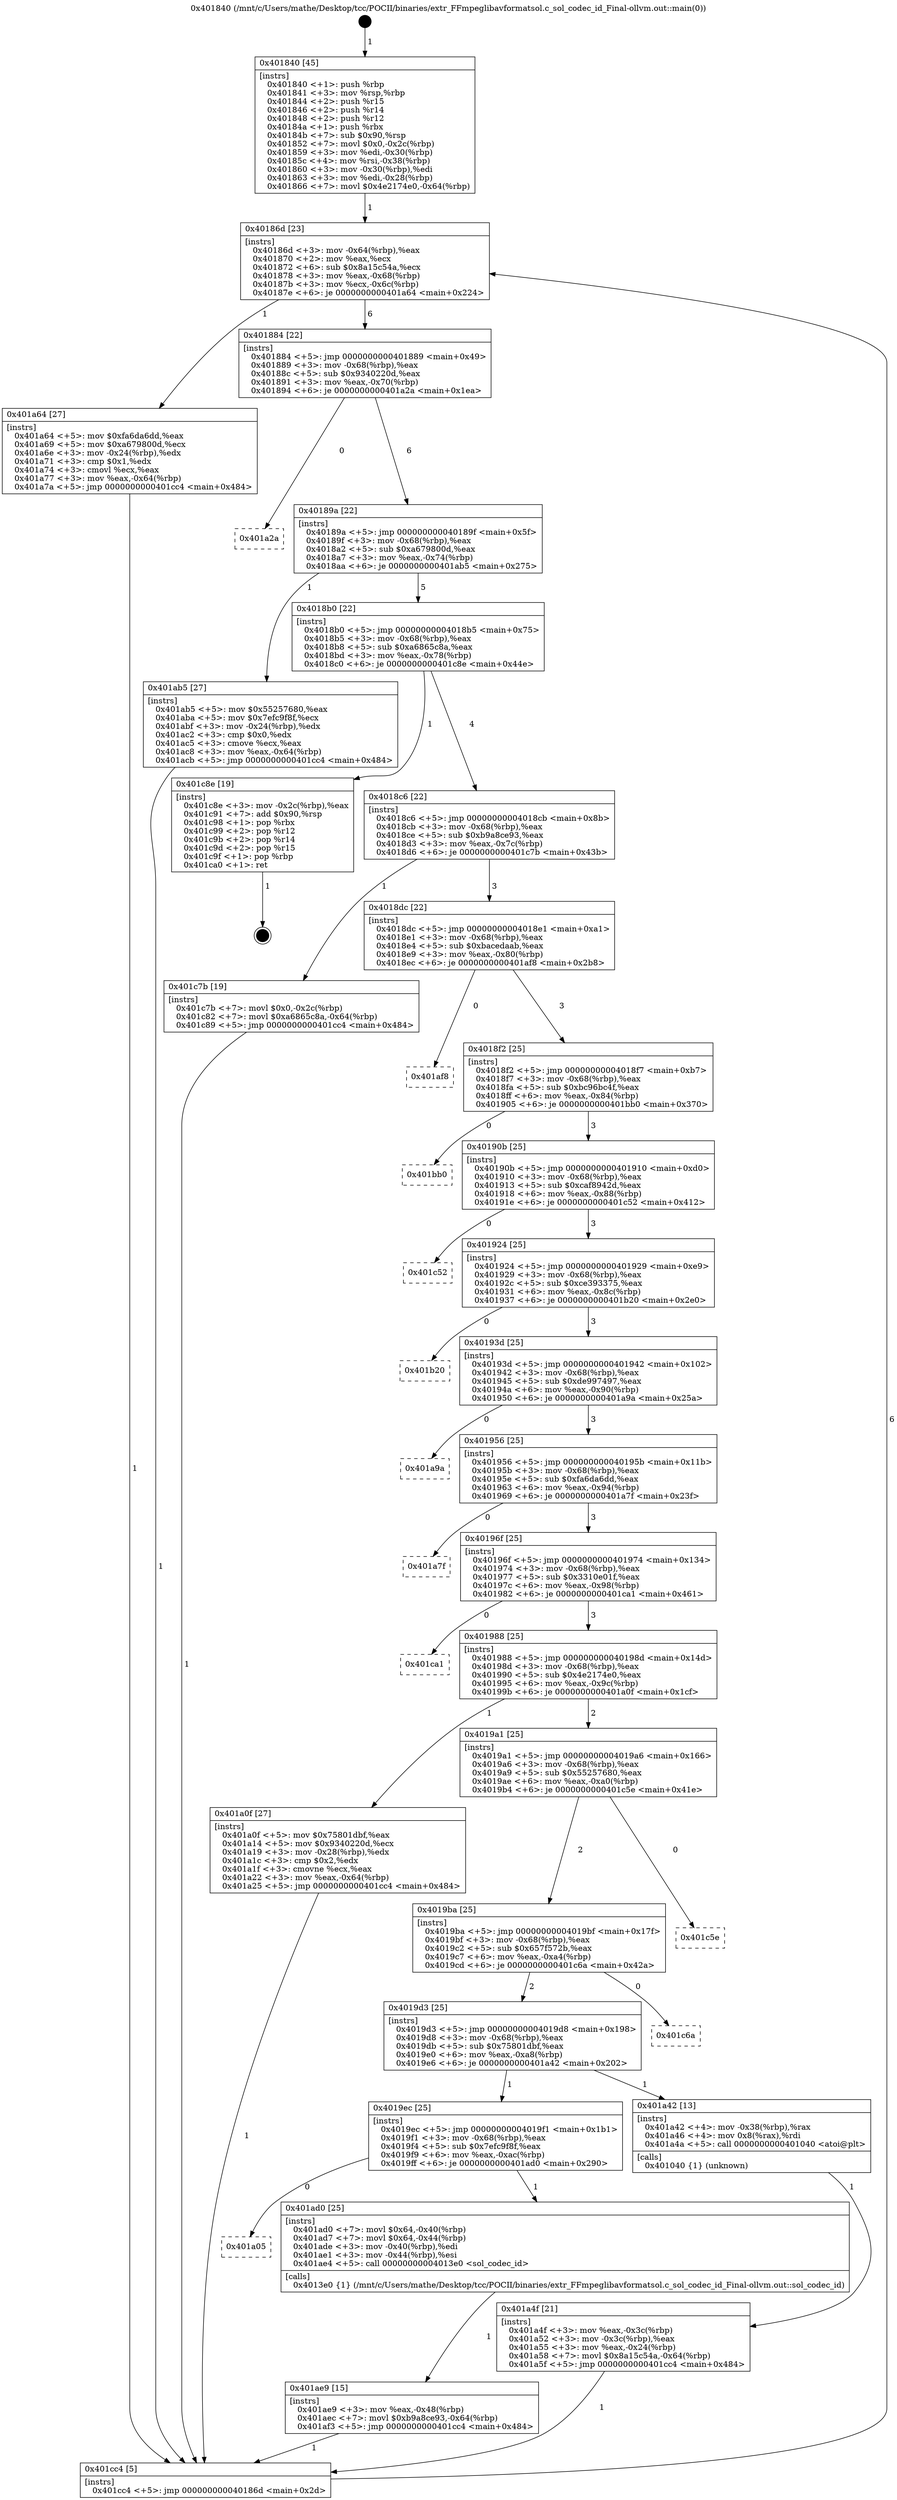 digraph "0x401840" {
  label = "0x401840 (/mnt/c/Users/mathe/Desktop/tcc/POCII/binaries/extr_FFmpeglibavformatsol.c_sol_codec_id_Final-ollvm.out::main(0))"
  labelloc = "t"
  node[shape=record]

  Entry [label="",width=0.3,height=0.3,shape=circle,fillcolor=black,style=filled]
  "0x40186d" [label="{
     0x40186d [23]\l
     | [instrs]\l
     &nbsp;&nbsp;0x40186d \<+3\>: mov -0x64(%rbp),%eax\l
     &nbsp;&nbsp;0x401870 \<+2\>: mov %eax,%ecx\l
     &nbsp;&nbsp;0x401872 \<+6\>: sub $0x8a15c54a,%ecx\l
     &nbsp;&nbsp;0x401878 \<+3\>: mov %eax,-0x68(%rbp)\l
     &nbsp;&nbsp;0x40187b \<+3\>: mov %ecx,-0x6c(%rbp)\l
     &nbsp;&nbsp;0x40187e \<+6\>: je 0000000000401a64 \<main+0x224\>\l
  }"]
  "0x401a64" [label="{
     0x401a64 [27]\l
     | [instrs]\l
     &nbsp;&nbsp;0x401a64 \<+5\>: mov $0xfa6da6dd,%eax\l
     &nbsp;&nbsp;0x401a69 \<+5\>: mov $0xa679800d,%ecx\l
     &nbsp;&nbsp;0x401a6e \<+3\>: mov -0x24(%rbp),%edx\l
     &nbsp;&nbsp;0x401a71 \<+3\>: cmp $0x1,%edx\l
     &nbsp;&nbsp;0x401a74 \<+3\>: cmovl %ecx,%eax\l
     &nbsp;&nbsp;0x401a77 \<+3\>: mov %eax,-0x64(%rbp)\l
     &nbsp;&nbsp;0x401a7a \<+5\>: jmp 0000000000401cc4 \<main+0x484\>\l
  }"]
  "0x401884" [label="{
     0x401884 [22]\l
     | [instrs]\l
     &nbsp;&nbsp;0x401884 \<+5\>: jmp 0000000000401889 \<main+0x49\>\l
     &nbsp;&nbsp;0x401889 \<+3\>: mov -0x68(%rbp),%eax\l
     &nbsp;&nbsp;0x40188c \<+5\>: sub $0x9340220d,%eax\l
     &nbsp;&nbsp;0x401891 \<+3\>: mov %eax,-0x70(%rbp)\l
     &nbsp;&nbsp;0x401894 \<+6\>: je 0000000000401a2a \<main+0x1ea\>\l
  }"]
  Exit [label="",width=0.3,height=0.3,shape=circle,fillcolor=black,style=filled,peripheries=2]
  "0x401a2a" [label="{
     0x401a2a\l
  }", style=dashed]
  "0x40189a" [label="{
     0x40189a [22]\l
     | [instrs]\l
     &nbsp;&nbsp;0x40189a \<+5\>: jmp 000000000040189f \<main+0x5f\>\l
     &nbsp;&nbsp;0x40189f \<+3\>: mov -0x68(%rbp),%eax\l
     &nbsp;&nbsp;0x4018a2 \<+5\>: sub $0xa679800d,%eax\l
     &nbsp;&nbsp;0x4018a7 \<+3\>: mov %eax,-0x74(%rbp)\l
     &nbsp;&nbsp;0x4018aa \<+6\>: je 0000000000401ab5 \<main+0x275\>\l
  }"]
  "0x401ae9" [label="{
     0x401ae9 [15]\l
     | [instrs]\l
     &nbsp;&nbsp;0x401ae9 \<+3\>: mov %eax,-0x48(%rbp)\l
     &nbsp;&nbsp;0x401aec \<+7\>: movl $0xb9a8ce93,-0x64(%rbp)\l
     &nbsp;&nbsp;0x401af3 \<+5\>: jmp 0000000000401cc4 \<main+0x484\>\l
  }"]
  "0x401ab5" [label="{
     0x401ab5 [27]\l
     | [instrs]\l
     &nbsp;&nbsp;0x401ab5 \<+5\>: mov $0x55257680,%eax\l
     &nbsp;&nbsp;0x401aba \<+5\>: mov $0x7efc9f8f,%ecx\l
     &nbsp;&nbsp;0x401abf \<+3\>: mov -0x24(%rbp),%edx\l
     &nbsp;&nbsp;0x401ac2 \<+3\>: cmp $0x0,%edx\l
     &nbsp;&nbsp;0x401ac5 \<+3\>: cmove %ecx,%eax\l
     &nbsp;&nbsp;0x401ac8 \<+3\>: mov %eax,-0x64(%rbp)\l
     &nbsp;&nbsp;0x401acb \<+5\>: jmp 0000000000401cc4 \<main+0x484\>\l
  }"]
  "0x4018b0" [label="{
     0x4018b0 [22]\l
     | [instrs]\l
     &nbsp;&nbsp;0x4018b0 \<+5\>: jmp 00000000004018b5 \<main+0x75\>\l
     &nbsp;&nbsp;0x4018b5 \<+3\>: mov -0x68(%rbp),%eax\l
     &nbsp;&nbsp;0x4018b8 \<+5\>: sub $0xa6865c8a,%eax\l
     &nbsp;&nbsp;0x4018bd \<+3\>: mov %eax,-0x78(%rbp)\l
     &nbsp;&nbsp;0x4018c0 \<+6\>: je 0000000000401c8e \<main+0x44e\>\l
  }"]
  "0x401a05" [label="{
     0x401a05\l
  }", style=dashed]
  "0x401c8e" [label="{
     0x401c8e [19]\l
     | [instrs]\l
     &nbsp;&nbsp;0x401c8e \<+3\>: mov -0x2c(%rbp),%eax\l
     &nbsp;&nbsp;0x401c91 \<+7\>: add $0x90,%rsp\l
     &nbsp;&nbsp;0x401c98 \<+1\>: pop %rbx\l
     &nbsp;&nbsp;0x401c99 \<+2\>: pop %r12\l
     &nbsp;&nbsp;0x401c9b \<+2\>: pop %r14\l
     &nbsp;&nbsp;0x401c9d \<+2\>: pop %r15\l
     &nbsp;&nbsp;0x401c9f \<+1\>: pop %rbp\l
     &nbsp;&nbsp;0x401ca0 \<+1\>: ret\l
  }"]
  "0x4018c6" [label="{
     0x4018c6 [22]\l
     | [instrs]\l
     &nbsp;&nbsp;0x4018c6 \<+5\>: jmp 00000000004018cb \<main+0x8b\>\l
     &nbsp;&nbsp;0x4018cb \<+3\>: mov -0x68(%rbp),%eax\l
     &nbsp;&nbsp;0x4018ce \<+5\>: sub $0xb9a8ce93,%eax\l
     &nbsp;&nbsp;0x4018d3 \<+3\>: mov %eax,-0x7c(%rbp)\l
     &nbsp;&nbsp;0x4018d6 \<+6\>: je 0000000000401c7b \<main+0x43b\>\l
  }"]
  "0x401ad0" [label="{
     0x401ad0 [25]\l
     | [instrs]\l
     &nbsp;&nbsp;0x401ad0 \<+7\>: movl $0x64,-0x40(%rbp)\l
     &nbsp;&nbsp;0x401ad7 \<+7\>: movl $0x64,-0x44(%rbp)\l
     &nbsp;&nbsp;0x401ade \<+3\>: mov -0x40(%rbp),%edi\l
     &nbsp;&nbsp;0x401ae1 \<+3\>: mov -0x44(%rbp),%esi\l
     &nbsp;&nbsp;0x401ae4 \<+5\>: call 00000000004013e0 \<sol_codec_id\>\l
     | [calls]\l
     &nbsp;&nbsp;0x4013e0 \{1\} (/mnt/c/Users/mathe/Desktop/tcc/POCII/binaries/extr_FFmpeglibavformatsol.c_sol_codec_id_Final-ollvm.out::sol_codec_id)\l
  }"]
  "0x401c7b" [label="{
     0x401c7b [19]\l
     | [instrs]\l
     &nbsp;&nbsp;0x401c7b \<+7\>: movl $0x0,-0x2c(%rbp)\l
     &nbsp;&nbsp;0x401c82 \<+7\>: movl $0xa6865c8a,-0x64(%rbp)\l
     &nbsp;&nbsp;0x401c89 \<+5\>: jmp 0000000000401cc4 \<main+0x484\>\l
  }"]
  "0x4018dc" [label="{
     0x4018dc [22]\l
     | [instrs]\l
     &nbsp;&nbsp;0x4018dc \<+5\>: jmp 00000000004018e1 \<main+0xa1\>\l
     &nbsp;&nbsp;0x4018e1 \<+3\>: mov -0x68(%rbp),%eax\l
     &nbsp;&nbsp;0x4018e4 \<+5\>: sub $0xbacedaab,%eax\l
     &nbsp;&nbsp;0x4018e9 \<+3\>: mov %eax,-0x80(%rbp)\l
     &nbsp;&nbsp;0x4018ec \<+6\>: je 0000000000401af8 \<main+0x2b8\>\l
  }"]
  "0x401a4f" [label="{
     0x401a4f [21]\l
     | [instrs]\l
     &nbsp;&nbsp;0x401a4f \<+3\>: mov %eax,-0x3c(%rbp)\l
     &nbsp;&nbsp;0x401a52 \<+3\>: mov -0x3c(%rbp),%eax\l
     &nbsp;&nbsp;0x401a55 \<+3\>: mov %eax,-0x24(%rbp)\l
     &nbsp;&nbsp;0x401a58 \<+7\>: movl $0x8a15c54a,-0x64(%rbp)\l
     &nbsp;&nbsp;0x401a5f \<+5\>: jmp 0000000000401cc4 \<main+0x484\>\l
  }"]
  "0x401af8" [label="{
     0x401af8\l
  }", style=dashed]
  "0x4018f2" [label="{
     0x4018f2 [25]\l
     | [instrs]\l
     &nbsp;&nbsp;0x4018f2 \<+5\>: jmp 00000000004018f7 \<main+0xb7\>\l
     &nbsp;&nbsp;0x4018f7 \<+3\>: mov -0x68(%rbp),%eax\l
     &nbsp;&nbsp;0x4018fa \<+5\>: sub $0xbc96bc4f,%eax\l
     &nbsp;&nbsp;0x4018ff \<+6\>: mov %eax,-0x84(%rbp)\l
     &nbsp;&nbsp;0x401905 \<+6\>: je 0000000000401bb0 \<main+0x370\>\l
  }"]
  "0x4019ec" [label="{
     0x4019ec [25]\l
     | [instrs]\l
     &nbsp;&nbsp;0x4019ec \<+5\>: jmp 00000000004019f1 \<main+0x1b1\>\l
     &nbsp;&nbsp;0x4019f1 \<+3\>: mov -0x68(%rbp),%eax\l
     &nbsp;&nbsp;0x4019f4 \<+5\>: sub $0x7efc9f8f,%eax\l
     &nbsp;&nbsp;0x4019f9 \<+6\>: mov %eax,-0xac(%rbp)\l
     &nbsp;&nbsp;0x4019ff \<+6\>: je 0000000000401ad0 \<main+0x290\>\l
  }"]
  "0x401bb0" [label="{
     0x401bb0\l
  }", style=dashed]
  "0x40190b" [label="{
     0x40190b [25]\l
     | [instrs]\l
     &nbsp;&nbsp;0x40190b \<+5\>: jmp 0000000000401910 \<main+0xd0\>\l
     &nbsp;&nbsp;0x401910 \<+3\>: mov -0x68(%rbp),%eax\l
     &nbsp;&nbsp;0x401913 \<+5\>: sub $0xcaf8942d,%eax\l
     &nbsp;&nbsp;0x401918 \<+6\>: mov %eax,-0x88(%rbp)\l
     &nbsp;&nbsp;0x40191e \<+6\>: je 0000000000401c52 \<main+0x412\>\l
  }"]
  "0x401a42" [label="{
     0x401a42 [13]\l
     | [instrs]\l
     &nbsp;&nbsp;0x401a42 \<+4\>: mov -0x38(%rbp),%rax\l
     &nbsp;&nbsp;0x401a46 \<+4\>: mov 0x8(%rax),%rdi\l
     &nbsp;&nbsp;0x401a4a \<+5\>: call 0000000000401040 \<atoi@plt\>\l
     | [calls]\l
     &nbsp;&nbsp;0x401040 \{1\} (unknown)\l
  }"]
  "0x401c52" [label="{
     0x401c52\l
  }", style=dashed]
  "0x401924" [label="{
     0x401924 [25]\l
     | [instrs]\l
     &nbsp;&nbsp;0x401924 \<+5\>: jmp 0000000000401929 \<main+0xe9\>\l
     &nbsp;&nbsp;0x401929 \<+3\>: mov -0x68(%rbp),%eax\l
     &nbsp;&nbsp;0x40192c \<+5\>: sub $0xce393375,%eax\l
     &nbsp;&nbsp;0x401931 \<+6\>: mov %eax,-0x8c(%rbp)\l
     &nbsp;&nbsp;0x401937 \<+6\>: je 0000000000401b20 \<main+0x2e0\>\l
  }"]
  "0x4019d3" [label="{
     0x4019d3 [25]\l
     | [instrs]\l
     &nbsp;&nbsp;0x4019d3 \<+5\>: jmp 00000000004019d8 \<main+0x198\>\l
     &nbsp;&nbsp;0x4019d8 \<+3\>: mov -0x68(%rbp),%eax\l
     &nbsp;&nbsp;0x4019db \<+5\>: sub $0x75801dbf,%eax\l
     &nbsp;&nbsp;0x4019e0 \<+6\>: mov %eax,-0xa8(%rbp)\l
     &nbsp;&nbsp;0x4019e6 \<+6\>: je 0000000000401a42 \<main+0x202\>\l
  }"]
  "0x401b20" [label="{
     0x401b20\l
  }", style=dashed]
  "0x40193d" [label="{
     0x40193d [25]\l
     | [instrs]\l
     &nbsp;&nbsp;0x40193d \<+5\>: jmp 0000000000401942 \<main+0x102\>\l
     &nbsp;&nbsp;0x401942 \<+3\>: mov -0x68(%rbp),%eax\l
     &nbsp;&nbsp;0x401945 \<+5\>: sub $0xde997497,%eax\l
     &nbsp;&nbsp;0x40194a \<+6\>: mov %eax,-0x90(%rbp)\l
     &nbsp;&nbsp;0x401950 \<+6\>: je 0000000000401a9a \<main+0x25a\>\l
  }"]
  "0x401c6a" [label="{
     0x401c6a\l
  }", style=dashed]
  "0x401a9a" [label="{
     0x401a9a\l
  }", style=dashed]
  "0x401956" [label="{
     0x401956 [25]\l
     | [instrs]\l
     &nbsp;&nbsp;0x401956 \<+5\>: jmp 000000000040195b \<main+0x11b\>\l
     &nbsp;&nbsp;0x40195b \<+3\>: mov -0x68(%rbp),%eax\l
     &nbsp;&nbsp;0x40195e \<+5\>: sub $0xfa6da6dd,%eax\l
     &nbsp;&nbsp;0x401963 \<+6\>: mov %eax,-0x94(%rbp)\l
     &nbsp;&nbsp;0x401969 \<+6\>: je 0000000000401a7f \<main+0x23f\>\l
  }"]
  "0x4019ba" [label="{
     0x4019ba [25]\l
     | [instrs]\l
     &nbsp;&nbsp;0x4019ba \<+5\>: jmp 00000000004019bf \<main+0x17f\>\l
     &nbsp;&nbsp;0x4019bf \<+3\>: mov -0x68(%rbp),%eax\l
     &nbsp;&nbsp;0x4019c2 \<+5\>: sub $0x657f572b,%eax\l
     &nbsp;&nbsp;0x4019c7 \<+6\>: mov %eax,-0xa4(%rbp)\l
     &nbsp;&nbsp;0x4019cd \<+6\>: je 0000000000401c6a \<main+0x42a\>\l
  }"]
  "0x401a7f" [label="{
     0x401a7f\l
  }", style=dashed]
  "0x40196f" [label="{
     0x40196f [25]\l
     | [instrs]\l
     &nbsp;&nbsp;0x40196f \<+5\>: jmp 0000000000401974 \<main+0x134\>\l
     &nbsp;&nbsp;0x401974 \<+3\>: mov -0x68(%rbp),%eax\l
     &nbsp;&nbsp;0x401977 \<+5\>: sub $0x3310e01f,%eax\l
     &nbsp;&nbsp;0x40197c \<+6\>: mov %eax,-0x98(%rbp)\l
     &nbsp;&nbsp;0x401982 \<+6\>: je 0000000000401ca1 \<main+0x461\>\l
  }"]
  "0x401c5e" [label="{
     0x401c5e\l
  }", style=dashed]
  "0x401ca1" [label="{
     0x401ca1\l
  }", style=dashed]
  "0x401988" [label="{
     0x401988 [25]\l
     | [instrs]\l
     &nbsp;&nbsp;0x401988 \<+5\>: jmp 000000000040198d \<main+0x14d\>\l
     &nbsp;&nbsp;0x40198d \<+3\>: mov -0x68(%rbp),%eax\l
     &nbsp;&nbsp;0x401990 \<+5\>: sub $0x4e2174e0,%eax\l
     &nbsp;&nbsp;0x401995 \<+6\>: mov %eax,-0x9c(%rbp)\l
     &nbsp;&nbsp;0x40199b \<+6\>: je 0000000000401a0f \<main+0x1cf\>\l
  }"]
  "0x401840" [label="{
     0x401840 [45]\l
     | [instrs]\l
     &nbsp;&nbsp;0x401840 \<+1\>: push %rbp\l
     &nbsp;&nbsp;0x401841 \<+3\>: mov %rsp,%rbp\l
     &nbsp;&nbsp;0x401844 \<+2\>: push %r15\l
     &nbsp;&nbsp;0x401846 \<+2\>: push %r14\l
     &nbsp;&nbsp;0x401848 \<+2\>: push %r12\l
     &nbsp;&nbsp;0x40184a \<+1\>: push %rbx\l
     &nbsp;&nbsp;0x40184b \<+7\>: sub $0x90,%rsp\l
     &nbsp;&nbsp;0x401852 \<+7\>: movl $0x0,-0x2c(%rbp)\l
     &nbsp;&nbsp;0x401859 \<+3\>: mov %edi,-0x30(%rbp)\l
     &nbsp;&nbsp;0x40185c \<+4\>: mov %rsi,-0x38(%rbp)\l
     &nbsp;&nbsp;0x401860 \<+3\>: mov -0x30(%rbp),%edi\l
     &nbsp;&nbsp;0x401863 \<+3\>: mov %edi,-0x28(%rbp)\l
     &nbsp;&nbsp;0x401866 \<+7\>: movl $0x4e2174e0,-0x64(%rbp)\l
  }"]
  "0x401a0f" [label="{
     0x401a0f [27]\l
     | [instrs]\l
     &nbsp;&nbsp;0x401a0f \<+5\>: mov $0x75801dbf,%eax\l
     &nbsp;&nbsp;0x401a14 \<+5\>: mov $0x9340220d,%ecx\l
     &nbsp;&nbsp;0x401a19 \<+3\>: mov -0x28(%rbp),%edx\l
     &nbsp;&nbsp;0x401a1c \<+3\>: cmp $0x2,%edx\l
     &nbsp;&nbsp;0x401a1f \<+3\>: cmovne %ecx,%eax\l
     &nbsp;&nbsp;0x401a22 \<+3\>: mov %eax,-0x64(%rbp)\l
     &nbsp;&nbsp;0x401a25 \<+5\>: jmp 0000000000401cc4 \<main+0x484\>\l
  }"]
  "0x4019a1" [label="{
     0x4019a1 [25]\l
     | [instrs]\l
     &nbsp;&nbsp;0x4019a1 \<+5\>: jmp 00000000004019a6 \<main+0x166\>\l
     &nbsp;&nbsp;0x4019a6 \<+3\>: mov -0x68(%rbp),%eax\l
     &nbsp;&nbsp;0x4019a9 \<+5\>: sub $0x55257680,%eax\l
     &nbsp;&nbsp;0x4019ae \<+6\>: mov %eax,-0xa0(%rbp)\l
     &nbsp;&nbsp;0x4019b4 \<+6\>: je 0000000000401c5e \<main+0x41e\>\l
  }"]
  "0x401cc4" [label="{
     0x401cc4 [5]\l
     | [instrs]\l
     &nbsp;&nbsp;0x401cc4 \<+5\>: jmp 000000000040186d \<main+0x2d\>\l
  }"]
  Entry -> "0x401840" [label=" 1"]
  "0x40186d" -> "0x401a64" [label=" 1"]
  "0x40186d" -> "0x401884" [label=" 6"]
  "0x401c8e" -> Exit [label=" 1"]
  "0x401884" -> "0x401a2a" [label=" 0"]
  "0x401884" -> "0x40189a" [label=" 6"]
  "0x401c7b" -> "0x401cc4" [label=" 1"]
  "0x40189a" -> "0x401ab5" [label=" 1"]
  "0x40189a" -> "0x4018b0" [label=" 5"]
  "0x401ae9" -> "0x401cc4" [label=" 1"]
  "0x4018b0" -> "0x401c8e" [label=" 1"]
  "0x4018b0" -> "0x4018c6" [label=" 4"]
  "0x401ad0" -> "0x401ae9" [label=" 1"]
  "0x4018c6" -> "0x401c7b" [label=" 1"]
  "0x4018c6" -> "0x4018dc" [label=" 3"]
  "0x4019ec" -> "0x401a05" [label=" 0"]
  "0x4018dc" -> "0x401af8" [label=" 0"]
  "0x4018dc" -> "0x4018f2" [label=" 3"]
  "0x4019ec" -> "0x401ad0" [label=" 1"]
  "0x4018f2" -> "0x401bb0" [label=" 0"]
  "0x4018f2" -> "0x40190b" [label=" 3"]
  "0x401ab5" -> "0x401cc4" [label=" 1"]
  "0x40190b" -> "0x401c52" [label=" 0"]
  "0x40190b" -> "0x401924" [label=" 3"]
  "0x401a64" -> "0x401cc4" [label=" 1"]
  "0x401924" -> "0x401b20" [label=" 0"]
  "0x401924" -> "0x40193d" [label=" 3"]
  "0x401a42" -> "0x401a4f" [label=" 1"]
  "0x40193d" -> "0x401a9a" [label=" 0"]
  "0x40193d" -> "0x401956" [label=" 3"]
  "0x4019d3" -> "0x4019ec" [label=" 1"]
  "0x401956" -> "0x401a7f" [label=" 0"]
  "0x401956" -> "0x40196f" [label=" 3"]
  "0x401a4f" -> "0x401cc4" [label=" 1"]
  "0x40196f" -> "0x401ca1" [label=" 0"]
  "0x40196f" -> "0x401988" [label=" 3"]
  "0x4019ba" -> "0x4019d3" [label=" 2"]
  "0x401988" -> "0x401a0f" [label=" 1"]
  "0x401988" -> "0x4019a1" [label=" 2"]
  "0x401a0f" -> "0x401cc4" [label=" 1"]
  "0x401840" -> "0x40186d" [label=" 1"]
  "0x401cc4" -> "0x40186d" [label=" 6"]
  "0x4019ba" -> "0x401c6a" [label=" 0"]
  "0x4019a1" -> "0x401c5e" [label=" 0"]
  "0x4019a1" -> "0x4019ba" [label=" 2"]
  "0x4019d3" -> "0x401a42" [label=" 1"]
}
